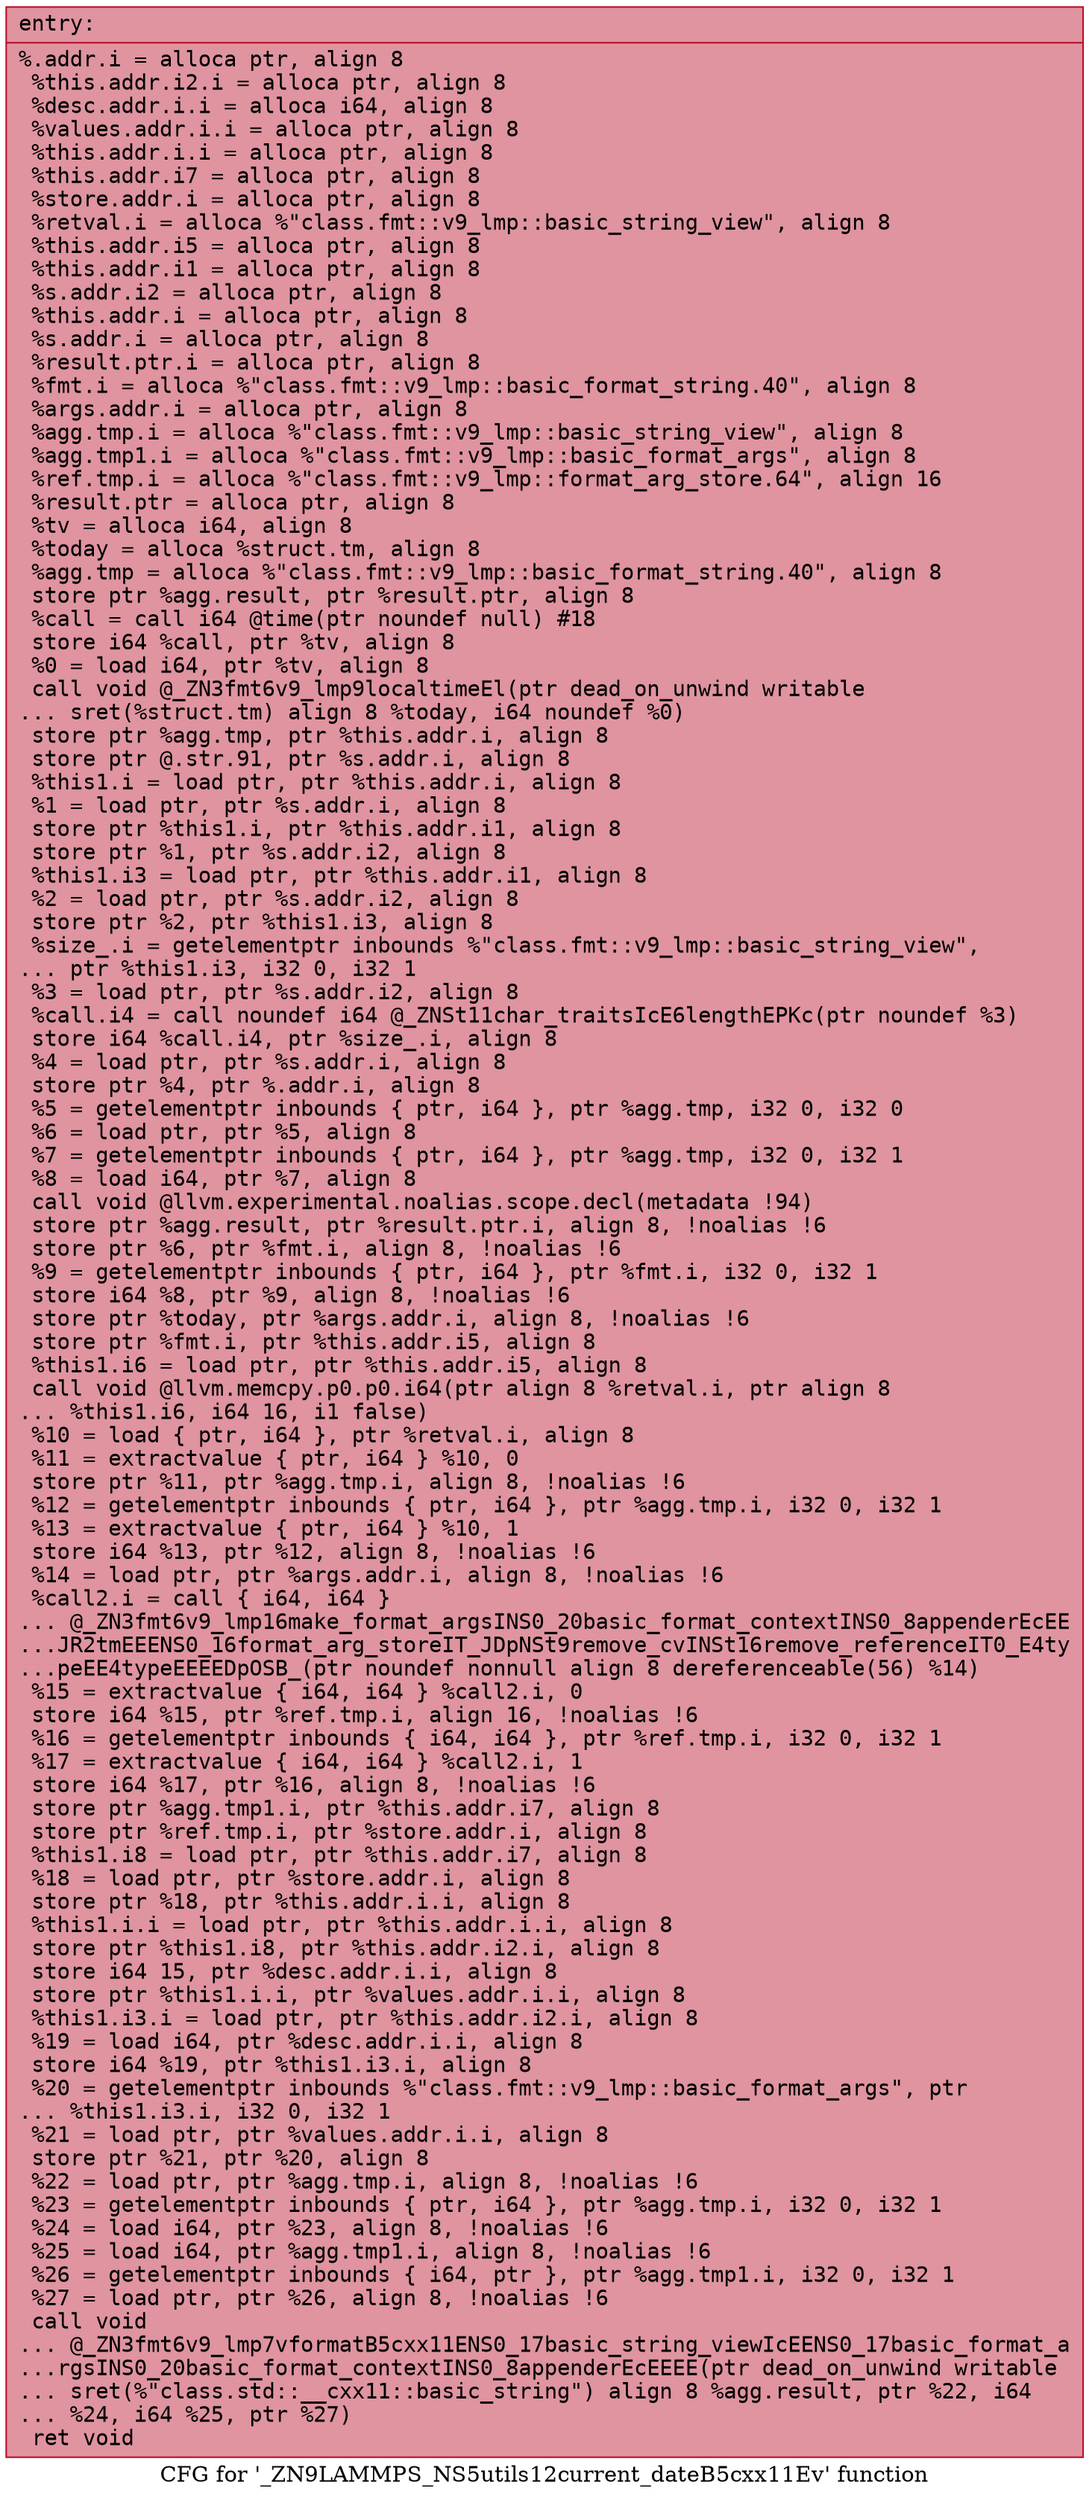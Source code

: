 digraph "CFG for '_ZN9LAMMPS_NS5utils12current_dateB5cxx11Ev' function" {
	label="CFG for '_ZN9LAMMPS_NS5utils12current_dateB5cxx11Ev' function";

	Node0x55841675b940 [shape=record,color="#b70d28ff", style=filled, fillcolor="#b70d2870" fontname="Courier",label="{entry:\l|  %.addr.i = alloca ptr, align 8\l  %this.addr.i2.i = alloca ptr, align 8\l  %desc.addr.i.i = alloca i64, align 8\l  %values.addr.i.i = alloca ptr, align 8\l  %this.addr.i.i = alloca ptr, align 8\l  %this.addr.i7 = alloca ptr, align 8\l  %store.addr.i = alloca ptr, align 8\l  %retval.i = alloca %\"class.fmt::v9_lmp::basic_string_view\", align 8\l  %this.addr.i5 = alloca ptr, align 8\l  %this.addr.i1 = alloca ptr, align 8\l  %s.addr.i2 = alloca ptr, align 8\l  %this.addr.i = alloca ptr, align 8\l  %s.addr.i = alloca ptr, align 8\l  %result.ptr.i = alloca ptr, align 8\l  %fmt.i = alloca %\"class.fmt::v9_lmp::basic_format_string.40\", align 8\l  %args.addr.i = alloca ptr, align 8\l  %agg.tmp.i = alloca %\"class.fmt::v9_lmp::basic_string_view\", align 8\l  %agg.tmp1.i = alloca %\"class.fmt::v9_lmp::basic_format_args\", align 8\l  %ref.tmp.i = alloca %\"class.fmt::v9_lmp::format_arg_store.64\", align 16\l  %result.ptr = alloca ptr, align 8\l  %tv = alloca i64, align 8\l  %today = alloca %struct.tm, align 8\l  %agg.tmp = alloca %\"class.fmt::v9_lmp::basic_format_string.40\", align 8\l  store ptr %agg.result, ptr %result.ptr, align 8\l  %call = call i64 @time(ptr noundef null) #18\l  store i64 %call, ptr %tv, align 8\l  %0 = load i64, ptr %tv, align 8\l  call void @_ZN3fmt6v9_lmp9localtimeEl(ptr dead_on_unwind writable\l... sret(%struct.tm) align 8 %today, i64 noundef %0)\l  store ptr %agg.tmp, ptr %this.addr.i, align 8\l  store ptr @.str.91, ptr %s.addr.i, align 8\l  %this1.i = load ptr, ptr %this.addr.i, align 8\l  %1 = load ptr, ptr %s.addr.i, align 8\l  store ptr %this1.i, ptr %this.addr.i1, align 8\l  store ptr %1, ptr %s.addr.i2, align 8\l  %this1.i3 = load ptr, ptr %this.addr.i1, align 8\l  %2 = load ptr, ptr %s.addr.i2, align 8\l  store ptr %2, ptr %this1.i3, align 8\l  %size_.i = getelementptr inbounds %\"class.fmt::v9_lmp::basic_string_view\",\l... ptr %this1.i3, i32 0, i32 1\l  %3 = load ptr, ptr %s.addr.i2, align 8\l  %call.i4 = call noundef i64 @_ZNSt11char_traitsIcE6lengthEPKc(ptr noundef %3)\l  store i64 %call.i4, ptr %size_.i, align 8\l  %4 = load ptr, ptr %s.addr.i, align 8\l  store ptr %4, ptr %.addr.i, align 8\l  %5 = getelementptr inbounds \{ ptr, i64 \}, ptr %agg.tmp, i32 0, i32 0\l  %6 = load ptr, ptr %5, align 8\l  %7 = getelementptr inbounds \{ ptr, i64 \}, ptr %agg.tmp, i32 0, i32 1\l  %8 = load i64, ptr %7, align 8\l  call void @llvm.experimental.noalias.scope.decl(metadata !94)\l  store ptr %agg.result, ptr %result.ptr.i, align 8, !noalias !6\l  store ptr %6, ptr %fmt.i, align 8, !noalias !6\l  %9 = getelementptr inbounds \{ ptr, i64 \}, ptr %fmt.i, i32 0, i32 1\l  store i64 %8, ptr %9, align 8, !noalias !6\l  store ptr %today, ptr %args.addr.i, align 8, !noalias !6\l  store ptr %fmt.i, ptr %this.addr.i5, align 8\l  %this1.i6 = load ptr, ptr %this.addr.i5, align 8\l  call void @llvm.memcpy.p0.p0.i64(ptr align 8 %retval.i, ptr align 8\l... %this1.i6, i64 16, i1 false)\l  %10 = load \{ ptr, i64 \}, ptr %retval.i, align 8\l  %11 = extractvalue \{ ptr, i64 \} %10, 0\l  store ptr %11, ptr %agg.tmp.i, align 8, !noalias !6\l  %12 = getelementptr inbounds \{ ptr, i64 \}, ptr %agg.tmp.i, i32 0, i32 1\l  %13 = extractvalue \{ ptr, i64 \} %10, 1\l  store i64 %13, ptr %12, align 8, !noalias !6\l  %14 = load ptr, ptr %args.addr.i, align 8, !noalias !6\l  %call2.i = call \{ i64, i64 \}\l... @_ZN3fmt6v9_lmp16make_format_argsINS0_20basic_format_contextINS0_8appenderEcEE\l...JR2tmEEENS0_16format_arg_storeIT_JDpNSt9remove_cvINSt16remove_referenceIT0_E4ty\l...peEE4typeEEEEDpOSB_(ptr noundef nonnull align 8 dereferenceable(56) %14)\l  %15 = extractvalue \{ i64, i64 \} %call2.i, 0\l  store i64 %15, ptr %ref.tmp.i, align 16, !noalias !6\l  %16 = getelementptr inbounds \{ i64, i64 \}, ptr %ref.tmp.i, i32 0, i32 1\l  %17 = extractvalue \{ i64, i64 \} %call2.i, 1\l  store i64 %17, ptr %16, align 8, !noalias !6\l  store ptr %agg.tmp1.i, ptr %this.addr.i7, align 8\l  store ptr %ref.tmp.i, ptr %store.addr.i, align 8\l  %this1.i8 = load ptr, ptr %this.addr.i7, align 8\l  %18 = load ptr, ptr %store.addr.i, align 8\l  store ptr %18, ptr %this.addr.i.i, align 8\l  %this1.i.i = load ptr, ptr %this.addr.i.i, align 8\l  store ptr %this1.i8, ptr %this.addr.i2.i, align 8\l  store i64 15, ptr %desc.addr.i.i, align 8\l  store ptr %this1.i.i, ptr %values.addr.i.i, align 8\l  %this1.i3.i = load ptr, ptr %this.addr.i2.i, align 8\l  %19 = load i64, ptr %desc.addr.i.i, align 8\l  store i64 %19, ptr %this1.i3.i, align 8\l  %20 = getelementptr inbounds %\"class.fmt::v9_lmp::basic_format_args\", ptr\l... %this1.i3.i, i32 0, i32 1\l  %21 = load ptr, ptr %values.addr.i.i, align 8\l  store ptr %21, ptr %20, align 8\l  %22 = load ptr, ptr %agg.tmp.i, align 8, !noalias !6\l  %23 = getelementptr inbounds \{ ptr, i64 \}, ptr %agg.tmp.i, i32 0, i32 1\l  %24 = load i64, ptr %23, align 8, !noalias !6\l  %25 = load i64, ptr %agg.tmp1.i, align 8, !noalias !6\l  %26 = getelementptr inbounds \{ i64, ptr \}, ptr %agg.tmp1.i, i32 0, i32 1\l  %27 = load ptr, ptr %26, align 8, !noalias !6\l  call void\l... @_ZN3fmt6v9_lmp7vformatB5cxx11ENS0_17basic_string_viewIcEENS0_17basic_format_a\l...rgsINS0_20basic_format_contextINS0_8appenderEcEEEE(ptr dead_on_unwind writable\l... sret(%\"class.std::__cxx11::basic_string\") align 8 %agg.result, ptr %22, i64\l... %24, i64 %25, ptr %27)\l  ret void\l}"];
}
